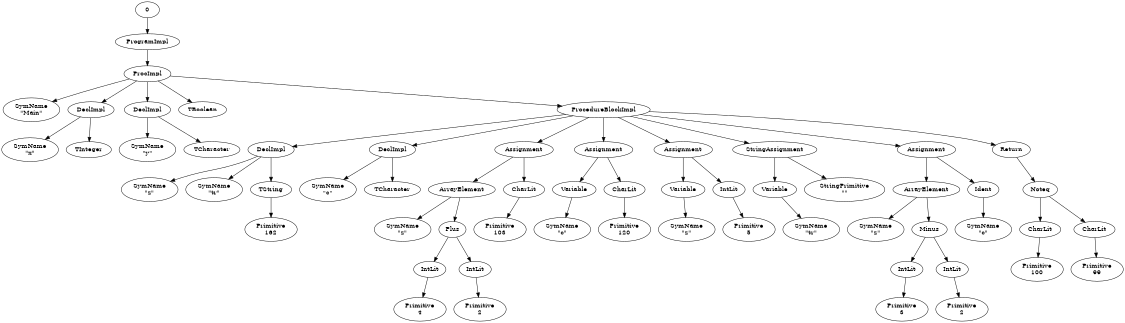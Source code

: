 digraph G { page="8.5,11"; size="7.5, 10"; 
"0" -> "1"
"1" [label="ProgramImpl"]
"1" -> "2"
"2" [label="ProcImpl"]
"2" -> "3"
"3" [label="SymName\n\"Main\""]
"2" -> "4"
"4" [label="DeclImpl"]
"4" -> "5"
"5" [label="SymName\n\"x\""]
"4" -> "6"
"6" [label="TInteger"]
"2" -> "7"
"7" [label="DeclImpl"]
"7" -> "8"
"8" [label="SymName\n\"y\""]
"7" -> "9"
"9" [label="TCharacter"]
"2" -> "10"
"10" [label="TBoolean"]
"2" -> "11"
"11" [label="ProcedureBlockImpl"]
"11" -> "12"
"12" [label="DeclImpl"]
"12" -> "13"
"13" [label="SymName\n\"z\""]
"12" -> "14"
"14" [label="SymName\n\"tr\""]
"12" -> "15"
"15" [label="TString"]
"15" -> "16"
"16" [label="Primitive\n162"]
"11" -> "17"
"17" [label="DeclImpl"]
"17" -> "18"
"18" [label="SymName\n\"c\""]
"17" -> "19"
"19" [label="TCharacter"]
"11" -> "20"
"20" [label="Assignment"]
"20" -> "21"
"21" [label="ArrayElement"]
"21" -> "22"
"22" [label="SymName\n\"z\""]
"21" -> "23"
"23" [label="Plus"]
"23" -> "24"
"24" [label="IntLit"]
"24" -> "25"
"25" [label="Primitive\n4"]
"23" -> "26"
"26" [label="IntLit"]
"26" -> "27"
"27" [label="Primitive\n2"]
"20" -> "28"
"28" [label="CharLit"]
"28" -> "29"
"29" [label="Primitive\n103"]
"11" -> "30"
"30" [label="Assignment"]
"30" -> "31"
"31" [label="Variable"]
"31" -> "32"
"32" [label="SymName\n\"c\""]
"30" -> "33"
"33" [label="CharLit"]
"33" -> "34"
"34" [label="Primitive\n120"]
"11" -> "35"
"35" [label="Assignment"]
"35" -> "36"
"36" [label="Variable"]
"36" -> "37"
"37" [label="SymName\n\"z\""]
"35" -> "38"
"38" [label="IntLit"]
"38" -> "39"
"39" [label="Primitive\n5"]
"11" -> "40"
"40" [label="StringAssignment"]
"40" -> "41"
"41" [label="Variable"]
"41" -> "42"
"42" [label="SymName\n\"tr\""]
"40" -> "43"
"43" [label="StringPrimitive\n\"\""]
"11" -> "44"
"44" [label="Assignment"]
"44" -> "45"
"45" [label="ArrayElement"]
"45" -> "46"
"46" [label="SymName\n\"z\""]
"45" -> "47"
"47" [label="Minus"]
"47" -> "48"
"48" [label="IntLit"]
"48" -> "49"
"49" [label="Primitive\n3"]
"47" -> "50"
"50" [label="IntLit"]
"50" -> "51"
"51" [label="Primitive\n2"]
"44" -> "52"
"52" [label="Ident"]
"52" -> "53"
"53" [label="SymName\n\"c\""]
"11" -> "54"
"54" [label="Return"]
"54" -> "55"
"55" [label="Noteq"]
"55" -> "56"
"56" [label="CharLit"]
"56" -> "57"
"57" [label="Primitive\n100"]
"55" -> "58"
"58" [label="CharLit"]
"58" -> "59"
"59" [label="Primitive\n99"]
}
